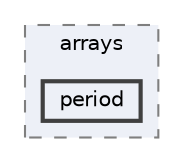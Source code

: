 digraph "env/lib/python3.12/site-packages/pandas/tests/arrays/period"
{
 // LATEX_PDF_SIZE
  bgcolor="transparent";
  edge [fontname=Helvetica,fontsize=10,labelfontname=Helvetica,labelfontsize=10];
  node [fontname=Helvetica,fontsize=10,shape=box,height=0.2,width=0.4];
  compound=true
  subgraph clusterdir_cd4b403729bf3e741489fef5e4ef3dfc {
    graph [ bgcolor="#edf0f7", pencolor="grey50", label="arrays", fontname=Helvetica,fontsize=10 style="filled,dashed", URL="dir_cd4b403729bf3e741489fef5e4ef3dfc.html",tooltip=""]
  dir_8e0cc7bc75ffed4d759f89839aa23639 [label="period", fillcolor="#edf0f7", color="grey25", style="filled,bold", URL="dir_8e0cc7bc75ffed4d759f89839aa23639.html",tooltip=""];
  }
}
